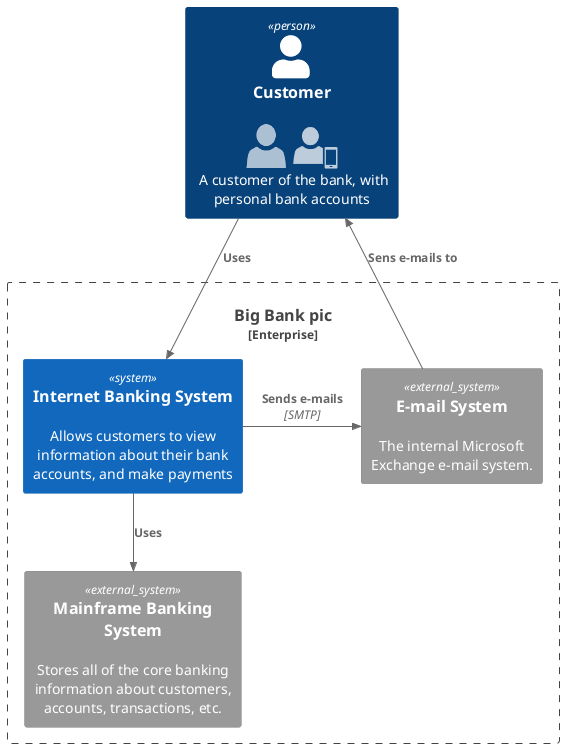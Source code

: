 @startuml
!include <C4/C4_Container>
!include <office/Users/user.puml>
!include <office/Users/mobile_user.puml>

Person(customerPerson,"Customer","<$user> <$mobile_user> \n A customer of the bank, with personal bank accounts")

Enterprise_Boundary(c1,"Big Bank pic"){
    System(bankingSystem,"Internet Banking System","Allows customers to view information about their bank accounts, and make payments")
    System_Ext(mailSystem,"E-mail System","The internal Microsoft Exchange e-mail system.")
    System_Ext(mainBankingSystem,"Mainframe Banking System","Stores all of the core banking information about customers, accounts, transactions, etc.")
}


Rel(customerPerson,bankingSystem,"Uses")
Rel_Back(customerPerson,mailSystem,"Sens e-mails to")
Rel_Neighbor(bankingSystem,mailSystem,"Sends e-mails","SMTP")
Rel(bankingSystem,mainBankingSystem,"Uses")

@enduml